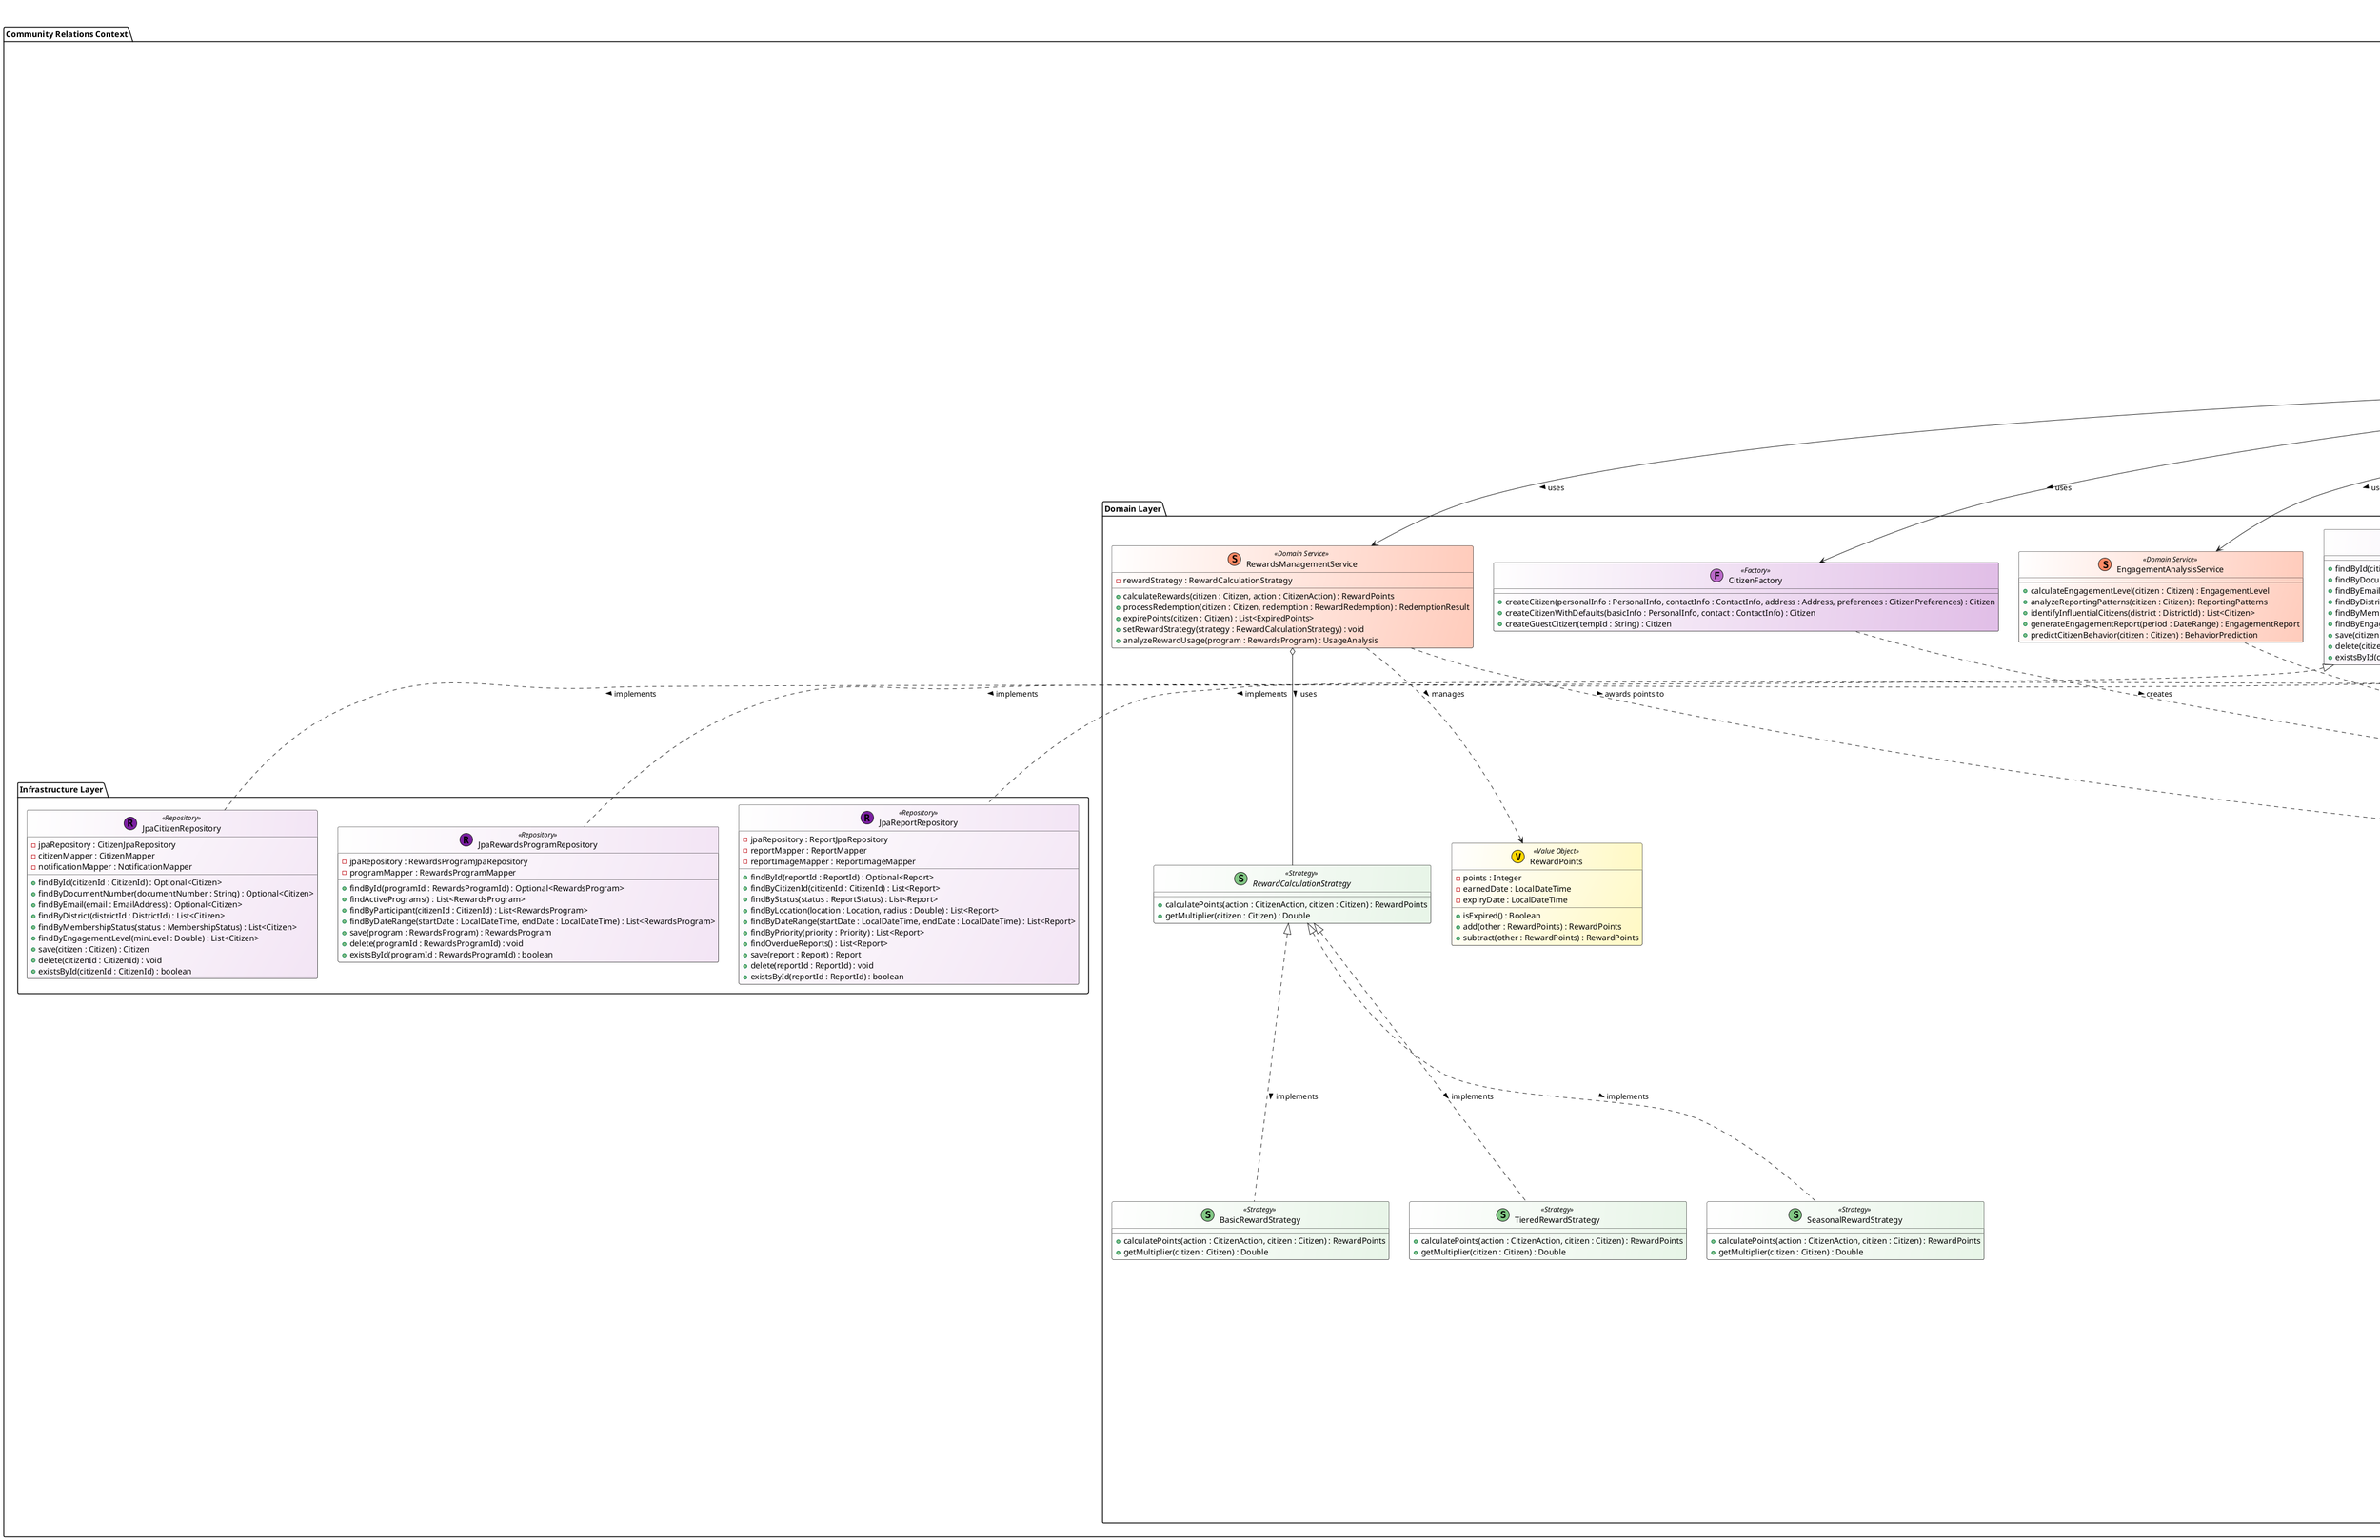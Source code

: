 @startuml Community Relations: Domain Layer Class Diagram

title Community Relations: Domain Layer Class Diagram

skinparam class {
    BackgroundColor<<Aggregate Root>> #FFFFFF/B3E5FC
    BackgroundColor<<Entity>> #FFFFFF/C8E6C9
    BackgroundColor<<Value Object>> #FFFFFF/FFF9C4
    BackgroundColor<<Domain Service>> #FFFFFF/FFCCBC
    BackgroundColor<<Application Service>> #FFFFFF/E8EAF6
    BackgroundColor<<Repository>> #FFFFFF/F3E5F5
    BackgroundColor<<Controller>> #FFFFFF/E0F2F1
    BackgroundColor<<Factory>> #FFFFFF/E1BEE7
    BackgroundColor<<Strategy>> #FFFFFF/E8F5E8
    BackgroundColor<<Enum>> #FFFFFF/FFF3E0
    BorderColor #212121
    ArrowColor #212121
    FontSize 14
}

package "Community Relations Context" {

    package "Interfaces Layer" {
        ' ===================== CONTROLLERS =====================
        class "CitizenController" <<(C, #00695C) Controller>> {
            - citizenService : CitizenApplicationService
            + registerCitizen(request : RegisterCitizenRequest) : ResponseEntity<CitizenResponse>
            + updateProfile(citizenId : Long, request : UpdateProfileRequest) : ResponseEntity<Void>
            + updatePreferences(citizenId : Long, request : UpdatePreferencesRequest) : ResponseEntity<Void>
            + getCitizen(citizenId : Long) : ResponseEntity<CitizenResponse>
            + getCitizenRewards(citizenId : Long) : ResponseEntity<RewardsAccountResponse>
            + redeemRewards(citizenId : Long, request : RedeemRewardsRequest) : ResponseEntity<Void>
            + getCitizensByDistrict(districtId : Long, status : String) : ResponseEntity<List<CitizenResponse>>
        }

        class "ReportController" <<(C, #00695C) Controller>> {
            - reportService : ReportApplicationService
            + submitReport(request : SubmitReportRequest) : ResponseEntity<ReportResponse>
            + updateReportStatus(reportId : Long, request : UpdateReportStatusRequest) : ResponseEntity<Void>
            + addReportImage(reportId : Long, request : AddImageRequest) : ResponseEntity<Void>
            + getReport(reportId : Long) : ResponseEntity<ReportResponse>
            + getCitizenReports(citizenId : Long, status : String, startDate : LocalDate, endDate : LocalDate) : ResponseEntity<List<ReportResponse>>
            + getReportsByLocation(latitude : Double, longitude : Double, radius : Double, reportType : String) : ResponseEntity<List<ReportResponse>>
            + getActiveReports(priority : String, districtId : Long) : ResponseEntity<List<ReportResponse>>
            + submitFeedback(reportId : Long, request : SubmitFeedbackRequest) : ResponseEntity<Void>
        }

        class "RewardsProgramController" <<(C, #00695C) Controller>> {
            - rewardsProgramService : RewardsProgramApplicationService
            + createProgram(request : CreateProgramRequest) : ResponseEntity<RewardsProgramResponse>
            + addRewardRule(programId : Long, request : AddRuleRequest) : ResponseEntity<Void>
            + addRedemptionOption(programId : Long, request : AddRedemptionOptionRequest) : ResponseEntity<Void>
            + enrollCitizen(programId : Long, citizenId : Long) : ResponseEntity<Void>
            + deactivateProgram(programId : Long) : ResponseEntity<Void>
            + getProgram(programId : Long) : ResponseEntity<RewardsProgramResponse>
            + getActivePrograms() : ResponseEntity<List<RewardsProgramResponse>>
        }

        class "NotificationController" <<(C, #00695C) Controller>> {
            - notificationService : NotificationApplicationService
            + sendNotification(request : SendNotificationRequest) : ResponseEntity<Void>
            + getCitizenNotifications(citizenId : Long, status : String) : ResponseEntity<List<NotificationResponse>>
            + markNotificationAsRead(notificationId : Long) : ResponseEntity<Void>
            + getNotificationPreferences(citizenId : Long) : ResponseEntity<NotificationPreferencesResponse>
            + updateNotificationPreferences(citizenId : Long, request : UpdateNotificationPreferencesRequest) : ResponseEntity<Void>
        }
    }

    package "Application Layer" {
        ' ===================== APPLICATION SERVICES =====================
        class "CitizenApplicationService" <<(S, #5E35B1) Application Service>> {
            - citizenRepository : CitizenRepository
            - citizenDomainService : CitizenDomainService
            - citizenFactory : CitizenFactory
            - rewardsManagementService : RewardsManagementService
            - engagementAnalysisService : EngagementAnalysisService
            - eventPublisher : DomainEventPublisher

            + registerCitizen(personalInfo : PersonalInfo, contactInfo : ContactInfo, address : Address, preferences : CitizenPreferences) : Citizen
            + updateProfile(citizenId : CitizenId, personalInfo : PersonalInfo, contactInfo : ContactInfo) : void
            + updatePreferences(citizenId : CitizenId, preferences : CitizenPreferences) : void
            + earnRewardPoints(citizenId : CitizenId, points : RewardPoints, reason : String) : void
            + redeemRewards(citizenId : CitizenId, redemption : RewardRedemption) : void
            + getCitizenById(citizenId : CitizenId) : Optional<Citizen>
            + getCitizensByDistrict(districtId : DistrictId, status : MembershipStatus) : List<Citizen>
            + updateEngagementLevel(citizenId : CitizenId) : void
        }

        class "ReportApplicationService" <<(S, #5E35B1) Application Service>> {
            - reportRepository : ReportRepository
            - reportDomainService : ReportDomainService
            - reportFactory : ReportFactory
            - reportRoutingService : ReportRoutingService
            - eventPublisher : DomainEventPublisher

            + submitReport(citizenId : CitizenId, reportType : ReportType, description : String, location : Location, priority : Priority, images : List<String>) : Report
            + updateReportStatus(reportId : ReportId, newStatus : ReportStatus, adminNotes : String) : void
            + addReportImage(reportId : ReportId, image : ReportImage) : void
            + provideResolution(reportId : ReportId, resolution : String, resolvedBy : String) : void
            + submitFeedback(reportId : ReportId, feedback : CitizenFeedback) : void
            + getReportById(reportId : ReportId) : Optional<Report>
            + getCitizenReports(citizenId : CitizenId, status : ReportStatus, dateRange : DateRange) : List<Report>
            + getReportsByLocation(location : Location, radius : Double, reportType : ReportType) : List<Report>
            + getActiveReports(priority : Priority, districtId : DistrictId) : List<Report>
        }

        class "RewardsProgramApplicationService" <<(S, #5E35B1) Application Service>> {
            - rewardsProgramRepository : RewardsProgramRepository
            - rewardsProgramDomainService : RewardsProgramDomainService
            - rewardsProgramFactory : RewardsProgramFactory
            - eventPublisher : DomainEventPublisher

            + createProgram(name : String, description : String, rules : List<RewardRule>, redemptionOptions : List<RedemptionOption>) : RewardsProgram
            + addRewardRule(programId : RewardsProgramId, rule : RewardRule) : void
            + addRedemptionOption(programId : RewardsProgramId, option : RedemptionOption) : void
            + enrollCitizen(programId : RewardsProgramId, citizenId : CitizenId) : void
            + deactivateProgram(programId : RewardsProgramId) : void
            + getProgramById(programId : RewardsProgramId) : Optional<RewardsProgram>
            + getActivePrograms() : List<RewardsProgram>
            + calculatePoints(programId : RewardsProgramId, action : CitizenAction) : RewardPoints
        }

        class "NotificationApplicationService" <<(S, #5E35B1) Application Service>> {
            - citizenRepository : CitizenRepository
            - notificationFactory : NotificationFactory
            - notificationDomainService : NotificationDomainService
            - eventPublisher : DomainEventPublisher

            + sendNotification(citizenId : CitizenId, type : NotificationType, title : String, message : String, channel : NotificationChannel, priority : NotificationPriority) : void
            + markNotificationAsRead(citizenId : CitizenId, notificationId : NotificationId) : void
            + getCitizenNotifications(citizenId : CitizenId, status : NotificationStatus) : List<Notification>
            + createWelcomeNotification(citizenId : CitizenId) : void
            + createReportStatusNotification(reportId : ReportId, newStatus : ReportStatus) : void
            + createRewardsNotification(citizenId : CitizenId, points : RewardPoints) : void
        }
    }

    package "Domain Layer" {
        ' ===================== AGGREGATES =====================
        class "Citizen" <<(A, #27D3F5) Aggregate Root>> {
            - id : Long
            - citizenId : CitizenId
            - personalInfo : PersonalInfo
            - contactInfo : ContactInfo
            - address : Address
            - registrationDate : LocalDateTime
            - membershipStatus : MembershipStatus
            - engagementLevel : EngagementLevel
            - preferences : CitizenPreferences
            - rewardsAccount : RewardsAccount
            - notifications : List<Notification>
            - version : Long

            # Citizen()
            + Citizen(personalInfo : PersonalInfo, contactInfo : ContactInfo, address : Address)
            + updateProfile(personalInfo : PersonalInfo, contactInfo : ContactInfo) : void
            + updatePreferences(preferences : CitizenPreferences) : void
            + addNotification(notification : Notification) : void
            + earnRewardPoints(points : RewardPoints, reason : String) : void
            + redeemRewards(redemption : RewardRedemption) : void
            + updateEngagementLevel() : void
            + canSubmitReport() : boolean
            + calculateTotalRewardPoints() : RewardPoints
            + isActiveInDistrict(districtId : DistrictId) : boolean
            + publishDomainEvents() : List<DomainEvent>
        }

        class "Report" <<(A, #27D3F5) Aggregate Root>> {
            - id : Long
            - reportId : ReportId
            - citizenId : CitizenId
            - reportType : ReportType
            - description : String
            - location : Location
            - priority : Priority
            - status : ReportStatus
            - images : List<ReportImage>
            - assignedContainerId : ContainerId
            - submissionDate : LocalDateTime
            - resolutionDate : LocalDateTime
            - feedback : CitizenFeedback
            - administratorNotes : String
            - version : Long

            # Report()
            + Report(citizenId : CitizenId, reportType : ReportType, description : String, location : Location)
            + addImage(image : ReportImage) : void
            + assignToContainer(containerId : ContainerId) : void
            + updateStatus(newStatus : ReportStatus, notes : String) : void
            + provideResolution(resolution : String, resolvedBy : String) : void
            + submitFeedback(feedback : CitizenFeedback) : void
            + calculateResolutionTime() : Duration
            + isOverdue() : boolean
            + canBeUpdated() : boolean
            + canAddComments() : boolean
            + canProvideResolution() : boolean
            + getAvailableActions() : List<ReportAction>
            + publishDomainEvents() : List<DomainEvent>
        }

        class "RewardsProgram" <<(A, #27D3F5) Aggregate Root>> {
            - id : Long
            - programId : RewardsProgramId
            - name : String
            - description : String
            - isActive : Boolean
            - startDate : LocalDateTime
            - endDate : LocalDateTime
            - rules : List<RewardRule>
            - redemptionOptions : List<RedemptionOption>
            - participants : List<CitizenId>
            - totalPointsAwarded : RewardPoints
            - version : Long

            # RewardsProgram()
            + RewardsProgram(name : String, description : String, rules : List<RewardRule>)
            + addRule(rule : RewardRule) : void
            + addRedemptionOption(option : RedemptionOption) : void
            + calculatePoints(action : CitizenAction) : RewardPoints
            + enrollCitizen(citizenId : CitizenId) : void
            + isEligibleForRedemption(citizenId : CitizenId, option : RedemptionOption) : boolean
            + deactivateProgram() : void
            + isActive() : boolean
            + publishDomainEvents() : List<DomainEvent>
        }

        class "ReportImage" <<(E, #4CAF50) Entity>> {
            - id : Long
            - imageId : ReportImageId
            - reportId : ReportId
            - fileName : String
            - filePath : String
            - fileSize : Long
            - mimeType : String
            - uploadedDate : LocalDateTime
            - description : String

            + ReportImage(reportId : ReportId, fileName : String, filePath : String)
            + getFileUrl() : String
            + isValidImageType() : Boolean
        }

        class "Notification" <<(E, #4CAF50) Entity>> {
            - id : Long
            - notificationId : NotificationId
            - citizenId : CitizenId
            - type : NotificationType
            - title : String
            - message : String
            - priority : NotificationPriority
            - channel : NotificationChannel
            - status : NotificationStatus
            - scheduledDate : LocalDateTime
            - sentDate : LocalDateTime
            - readDate : LocalDateTime

            + Notification(citizenId : CitizenId, type : NotificationType, message : String)
            + markAsRead() : void
            + markAsSent() : void
            + isExpired() : Boolean
            + canBeRead() : Boolean
        }

        ' ===================== ENUMS =====================
        enum "ReportStatus" <<(E, #FFF3E0) Enum>> {
            SUBMITTED
            IN_REVIEW
            IN_PROGRESS
            RESOLVED
            CLOSED
            REJECTED

            + canTransitionTo(newStatus : ReportStatus) : boolean
            + isResolved() : boolean
            + allowsUpdates() : boolean
            + allowsComments() : boolean
            + requiresResolution() : boolean
            + getAvailableTransitions() : List<ReportStatus>
        }

        enum "MembershipStatus" <<(E, #FFF3E0) Enum>> {
            GUEST
            BASIC
            PREMIUM
            VIP
            SUSPENDED
            INACTIVE

            + isActive() : boolean
            + canUpgrade() : boolean
            + canSubmitReports() : boolean
            + getMaxReportsPerDay() : Integer
        }

        enum "NotificationStatus" <<(E, #FFF3E0) Enum>> {
            SCHEDULED
            SENT
            DELIVERED
            READ
            FAILED
            EXPIRED

            + isDelivered() : boolean
            + canBeRead() : boolean
            + hasExpired() : boolean
        }

        enum "ReportAction" <<(E, #FFF3E0) Enum>> {
            UPDATE_STATUS
            ADD_COMMENT
            ADD_IMAGE
            ASSIGN_TO_CONTAINER
            PROVIDE_RESOLUTION
            SUBMIT_FEEDBACK
            CLOSE_REPORT

            + isAllowedForStatus(status : ReportStatus) : boolean
            + requiresAdminPrivileges() : boolean
        }

        ' ===================== VALUE OBJECTS (LOCAL) =====================
        class "CitizenId" <<(V, #FFD700) Value Object>> {
            - citizenId : Long
            + isValid() : Boolean
        }

        class "ReportId" <<(V, #FFD700) Value Object>> {
            - reportId : Long
        }

        class "RewardsProgramId" <<(V, #FFD700) Value Object>> {
            - programId : Long
        }

        class "NotificationId" <<(V, #FFD700) Value Object>> {
            - notificationId : Long
        }

        class "ReportImageId" <<(V, #FFD700) Value Object>> {
            - imageId : Long
        }

        class "PersonalInfo" <<(V, #FFD700) Value Object>> {
            - firstName : String
            - lastName : String
            - documentType : DocumentType
            - documentNumber : String
            - birthDate : LocalDate
            + getFullName() : String
            + getAge() : Integer
        }

        class "ContactInfo" <<(V, #FFD700) Value Object>> {
            - email : EmailAddress
            - phoneNumber : PhoneNumber
            - alternativePhone : PhoneNumber
            + isValidEmail() : Boolean
            + isValidPhone() : Boolean
        }

        class "EngagementLevel" <<(V, #FFD700) Value Object>> {
            - level : String
            - score : Double
            - lastCalculation : LocalDateTime
            + isHighEngagement() : Boolean
            + calculateNewLevel(recentActivity : List<Activity>) : EngagementLevel
        }

        class "RewardPoints" <<(V, #FFD700) Value Object>> {
            - points : Integer
            - earnedDate : LocalDateTime
            - expiryDate : LocalDateTime
            + isExpired() : Boolean
            + add(other : RewardPoints) : RewardPoints
            + subtract(other : RewardPoints) : RewardPoints
        }

        class "CitizenPreferences" <<(V, #FFD700) Value Object>> {
            - language : Language
            - notificationChannels : Set<NotificationChannel>
            - topicInterests : Set<TopicInterest>
            - privacySettings : PrivacySettings
            + allowsNotificationType(type : NotificationType) : Boolean
        }

        class "RewardsAccount" <<(V, #FFD700) Value Object>> {
            - totalPoints : RewardPoints
            - availablePoints : RewardPoints
            - lifetimeEarned : RewardPoints
            - lastActivity : LocalDateTime
            + canRedeem(amount : RewardPoints) : Boolean
            + addPoints(points : RewardPoints) : RewardsAccount
            + redeemPoints(amount : RewardPoints) : RewardsAccount
        }

        class "CitizenFeedback" <<(V, #FFD700) Value Object>> {
            - rating : Integer
            - comments : String
            - submissionDate : LocalDateTime
            + isPositive() : Boolean
            + isValid() : Boolean
        }

        class "ReportType" <<(V, #FFD700) Value Object>> {
            - type : String
            - category : String
            - requiresImages : Boolean
            + isEmergency() : Boolean
            + isContainerRelated() : Boolean
        }

        ' ===================== FACTORIES (Creational Pattern) =====================
        class "CitizenFactory" <<(F, #BA68C8) Factory>> {
            + createCitizen(personalInfo : PersonalInfo, contactInfo : ContactInfo, address : Address, preferences : CitizenPreferences) : Citizen
            + createCitizenWithDefaults(basicInfo : PersonalInfo, contact : ContactInfo) : Citizen
            + createGuestCitizen(tempId : String) : Citizen
        }

        class "ReportFactory" <<(F, #BA68C8) Factory>> {
            + createReport(citizenId : CitizenId, reportType : ReportType, description : String, location : Location, priority : Priority) : Report
            + createEmergencyReport(citizenId : CitizenId, location : Location, description : String) : Report
            + createContainerReport(citizenId : CitizenId, containerId : ContainerId, issue : ContainerIssue) : Report
        }

        class "RewardsProgramFactory" <<(F, #BA68C8) Factory>> {
            + createProgram(name : String, description : String, rules : List<RewardRule>) : RewardsProgram
            + createBasicProgram(name : String) : RewardsProgram
            + createSeasonalProgram(name : String, season : Season) : RewardsProgram
        }

        class "NotificationFactory" <<(F, #BA68C8) Factory>> {
            + createWelcomeNotification(citizenId : CitizenId) : Notification
            + createReportStatusNotification(reportId : ReportId, newStatus : ReportStatus) : Notification
            + createRewardsNotification(citizenId : CitizenId, points : RewardPoints) : Notification
            + createSystemNotification(citizenId : CitizenId, message : String) : Notification
        }

        ' ===================== STRATEGIES (Behavioral Pattern) =====================
        interface "RewardCalculationStrategy" <<(S, #81C784) Strategy>> {
            + calculatePoints(action : CitizenAction, citizen : Citizen) : RewardPoints
            + getMultiplier(citizen : Citizen) : Double
        }

        class "BasicRewardStrategy" <<(S, #81C784) Strategy>> {
            + calculatePoints(action : CitizenAction, citizen : Citizen) : RewardPoints
            + getMultiplier(citizen : Citizen) : Double
        }

        class "TieredRewardStrategy" <<(S, #81C784) Strategy>> {
            + calculatePoints(action : CitizenAction, citizen : Citizen) : RewardPoints
            + getMultiplier(citizen : Citizen) : Double
        }

        class "SeasonalRewardStrategy" <<(S, #81C784) Strategy>> {
            + calculatePoints(action : CitizenAction, citizen : Citizen) : RewardPoints
            + getMultiplier(citizen : Citizen) : Double
        }

        ' ===================== DOMAIN SERVICES =====================
        class "CitizenDomainService" <<(S, #FF8A65) Domain Service>> {
            + validateCitizenRegistration(citizen : Citizen) : ValidationResult
            + calculateEngagementLevel(citizen : Citizen, activities : List<Activity>) : EngagementLevel
            + determineEligibilityForUpgrade(citizen : Citizen) : MembershipUpgradeResult
            + validateRewardRedemption(citizen : Citizen, redemption : RewardRedemption) : ValidationResult
            + checkDuplicateRegistration(personalInfo : PersonalInfo) : ValidationResult
        }

        class "ReportDomainService" <<(S, #FF8A65) Domain Service>> {
            + validateReportSubmission(report : Report) : ValidationResult
            + calculatePriority(report : Report, systemLoad : SystemLoad) : Priority
            + estimateResolutionTime(report : Report, workload : Workload) : Duration
            + checkDuplicateReports(report : Report, existingReports : List<Report>) : ValidationResult
            + assignToNearestContainer(report : Report, containers : List<Container>) : Optional<ContainerId>
        }

        class "RewardsProgramDomainService" <<(S, #FF8A65) Domain Service>> {
            + validateProgramCreation(program : RewardsProgram) : ValidationResult
            + calculateProgramEffectiveness(program : RewardsProgram) : EffectivenessReport
            + optimizeRewardRules(program : RewardsProgram, usage : UsageData) : List<RewardRule>
            + checkProgramEligibility(citizen : Citizen, program : RewardsProgram) : EligibilityResult
        }

        class "EngagementAnalysisService" <<(S, #FF8A65) Domain Service>> {
            + calculateEngagementLevel(citizen : Citizen) : EngagementLevel
            + analyzeReportingPatterns(citizen : Citizen) : ReportingPatterns
            + identifyInfluentialCitizens(district : DistrictId) : List<Citizen>
            + generateEngagementReport(period : DateRange) : EngagementReport
            + predictCitizenBehavior(citizen : Citizen) : BehaviorPrediction
        }

        class "RewardsManagementService" <<(S, #FF8A65) Domain Service>> {
            - rewardStrategy : RewardCalculationStrategy
            + calculateRewards(citizen : Citizen, action : CitizenAction) : RewardPoints
            + processRedemption(citizen : Citizen, redemption : RewardRedemption) : RedemptionResult
            + expirePoints(citizen : Citizen) : List<ExpiredPoints>
            + setRewardStrategy(strategy : RewardCalculationStrategy) : void
            + analyzeRewardUsage(program : RewardsProgram) : UsageAnalysis
        }

        class "ReportRoutingService" <<(S, #FF8A65) Domain Service>> {
            + routeReport(report : Report) : RoutingResult
            + assignPriority(report : Report) : Priority
            + findNearestContainer(location : Location) : Optional<ContainerId>
            + estimateResolutionTime(report : Report) : Duration
            + distributeWorkload(reports : List<Report>, districts : List<District>) : WorkloadDistribution
        }

        class "NotificationDomainService" <<(S, #FF8A65) Domain Service>> {
            + validateNotification(notification : Notification) : ValidationResult
            + determineOptimalChannel(citizen : Citizen, notificationType : NotificationType) : NotificationChannel
            + scheduleNotification(notification : Notification, preferences : CitizenPreferences) : ScheduleResult
            + prioritizeNotifications(notifications : List<Notification>) : List<Notification>
        }

        ' ===================== REPOSITORY INTERFACES =====================
        interface "CitizenRepository" <<(R, #7B1FA2) Repository>> {
            + findById(citizenId : CitizenId) : Optional<Citizen>
            + findByDocumentNumber(documentNumber : String) : Optional<Citizen>
            + findByEmail(email : EmailAddress) : Optional<Citizen>
            + findByDistrict(districtId : DistrictId) : List<Citizen>
            + findByMembershipStatus(status : MembershipStatus) : List<Citizen>
            + findByEngagementLevel(minLevel : Double) : List<Citizen>
            + save(citizen : Citizen) : Citizen
            + delete(citizenId : CitizenId) : void
            + existsById(citizenId : CitizenId) : boolean
        }

        interface "ReportRepository" <<(R, #7B1FA2) Repository>> {
            + findById(reportId : ReportId) : Optional<Report>
            + findByCitizenId(citizenId : CitizenId) : List<Report>
            + findByStatus(status : ReportStatus) : List<Report>
            + findByLocation(location : Location, radius : Double) : List<Report>
            + findByDateRange(startDate : LocalDateTime, endDate : LocalDateTime) : List<Report>
            + findByPriority(priority : Priority) : List<Report>
            + findOverdueReports() : List<Report>
            + save(report : Report) : Report
            + delete(reportId : ReportId) : void
            + existsById(reportId : ReportId) : boolean
        }

        interface "RewardsProgramRepository" <<(R, #7B1FA2) Repository>> {
            + findById(programId : RewardsProgramId) : Optional<RewardsProgram>
            + findActivePrograms() : List<RewardsProgram>
            + findByParticipant(citizenId : CitizenId) : List<RewardsProgram>
            + findByDateRange(startDate : LocalDateTime, endDate : LocalDateTime) : List<RewardsProgram>
            + save(program : RewardsProgram) : RewardsProgram
            + delete(programId : RewardsProgramId) : void
            + existsById(programId : RewardsProgramId) : boolean
        }
    }

    package "Infrastructure Layer" {
        ' ===================== REPOSITORY IMPLEMENTATIONS =====================
        class "JpaCitizenRepository" <<(R, #7B1FA2) Repository>> {
            - jpaRepository : CitizenJpaRepository
            - citizenMapper : CitizenMapper
            - notificationMapper : NotificationMapper
            + findById(citizenId : CitizenId) : Optional<Citizen>
            + findByDocumentNumber(documentNumber : String) : Optional<Citizen>
            + findByEmail(email : EmailAddress) : Optional<Citizen>
            + findByDistrict(districtId : DistrictId) : List<Citizen>
            + findByMembershipStatus(status : MembershipStatus) : List<Citizen>
            + findByEngagementLevel(minLevel : Double) : List<Citizen>
            + save(citizen : Citizen) : Citizen
            + delete(citizenId : CitizenId) : void
            + existsById(citizenId : CitizenId) : boolean
        }

        class "JpaReportRepository" <<(R, #7B1FA2) Repository>> {
            - jpaRepository : ReportJpaRepository
            - reportMapper : ReportMapper
            - reportImageMapper : ReportImageMapper
            + findById(reportId : ReportId) : Optional<Report>
            + findByCitizenId(citizenId : CitizenId) : List<Report>
            + findByStatus(status : ReportStatus) : List<Report>
            + findByLocation(location : Location, radius : Double) : List<Report>
            + findByDateRange(startDate : LocalDateTime, endDate : LocalDateTime) : List<Report>
            + findByPriority(priority : Priority) : List<Report>
            + findOverdueReports() : List<Report>
            + save(report : Report) : Report
            + delete(reportId : ReportId) : void
            + existsById(reportId : ReportId) : boolean
        }

        class "JpaRewardsProgramRepository" <<(R, #7B1FA2) Repository>> {
            - jpaRepository : RewardsProgramJpaRepository
            - programMapper : RewardsProgramMapper
            + findById(programId : RewardsProgramId) : Optional<RewardsProgram>
            + findActivePrograms() : List<RewardsProgram>
            + findByParticipant(citizenId : CitizenId) : List<RewardsProgram>
            + findByDateRange(startDate : LocalDateTime, endDate : LocalDateTime) : List<RewardsProgram>
            + save(program : RewardsProgram) : RewardsProgram
            + delete(programId : RewardsProgramId) : void
            + existsById(programId : RewardsProgramId) : boolean
        }
    }
}

package "Shared Kernel" {
    package "Domain Layer" {
        class "Location" <<(V, #FFD700) Value Object>> {
            - latitude : Double
            - longitude : Double
            - address : String
            - district : String
            + distanceTo(other : Location) : Double
            + isWithinRadius(center : Location, radius : Double) : Boolean
        }

        class "Address" <<(V, #FFD700) Value Object>> {
            - street : String
            - number : String
            - district : String
            - city : String
            - postalCode : String
            + getFullAddress() : String
        }

        class "EmailAddress" <<(V, #FFD700) Value Object>> {
            - email : String
            + isValid() : Boolean
            + getDomain() : String
        }

        class "PhoneNumber" <<(V, #FFD700) Value Object>> {
            - countryCode : String
            - number : String
            + isValid() : Boolean
            + getInternationalFormat() : String
        }

        class "Priority" <<(V, #FFD700) Value Object>> {
            - level : Integer
            - description : String
            + isHigh() : Boolean
            + isCritical() : Boolean
            + compareTo(other : Priority) : Integer
        }

        class "ContainerId" <<(V, #FFD700) Value Object>> {
            - containerId : Long
        }

        class "DistrictId" <<(V, #FFD700) Value Object>> {
            - districtId : Long
        }

        class "ValidationResult" <<(V, #FFD700) Value Object>> {
            - isValid : Boolean
            - errors : List<String>
            - warnings : List<String>
            + hasErrors() : Boolean
            + hasWarnings() : Boolean
        }

        class "DateRange" <<(V, #FFD700) Value Object>> {
            - startDate : LocalDate
            - endDate : LocalDate
            + contains(date : LocalDate) : Boolean
            + getDurationInDays() : Long
        }

        interface "DomainEvent" <<(E, #FFB74D) Domain Event>> {
            + getAggregateId() : String
            + getOccurredOn() : LocalDateTime
            + getEventType() : String
        }

        interface "DomainEventPublisher" <<(P, #FF8A65) Publisher>> {
            + publish(event : DomainEvent) : void
            + publishAll(events : List<DomainEvent>) : void
        }
    }
}

' ===================== RELATIONSHIPS =====================

' --- Controller Dependencies ---
CitizenController --> CitizenApplicationService : uses >
ReportController --> ReportApplicationService : uses >
RewardsProgramController --> RewardsProgramApplicationService : uses >
NotificationController --> NotificationApplicationService : uses >

' --- Application Service Dependencies ---
CitizenApplicationService --> CitizenRepository : uses >
CitizenApplicationService --> CitizenDomainService : uses >
CitizenApplicationService --> CitizenFactory : uses >
CitizenApplicationService --> RewardsManagementService : uses >
CitizenApplicationService --> EngagementAnalysisService : uses >
CitizenApplicationService --> DomainEventPublisher : uses >

ReportApplicationService --> ReportRepository : uses >
ReportApplicationService --> ReportDomainService : uses >
ReportApplicationService --> ReportFactory : uses >
ReportApplicationService --> ReportRoutingService : uses >
ReportApplicationService --> DomainEventPublisher : uses >

RewardsProgramApplicationService --> RewardsProgramRepository : uses >
RewardsProgramApplicationService --> RewardsProgramDomainService : uses >
RewardsProgramApplicationService --> RewardsProgramFactory : uses >
RewardsProgramApplicationService --> DomainEventPublisher : uses >

NotificationApplicationService --> CitizenRepository : uses >
NotificationApplicationService --> NotificationFactory : uses >
NotificationApplicationService --> NotificationDomainService : uses >
NotificationApplicationService --> DomainEventPublisher : uses >

' --- Repository Implementations ---
CitizenRepository <|.. JpaCitizenRepository : implements >
ReportRepository <|.. JpaReportRepository : implements >
RewardsProgramRepository <|.. JpaRewardsProgramRepository : implements >

' --- Aggregate Root Compositions ---
Citizen *-- CitizenId
Citizen *-- PersonalInfo
Citizen *-- ContactInfo
Citizen *-- MembershipStatus
Citizen *-- EngagementLevel
Citizen *-- CitizenPreferences
Citizen *-- RewardsAccount
Citizen o-- Notification

Report *-- ReportId
Report *-- ReportStatus
Report *-- ReportType
Report o-- ReportImage

RewardsProgram *-- RewardsProgramId

' --- Entity Compositions ---
ReportImage *-- ReportImageId
Notification *-- NotificationId
Notification *-- NotificationStatus

' --- Shared Kernel Usage ---
Citizen ..> Address : lives at >
Citizen ..> Location : reports from >
Citizen ..> DistrictId : belongs to >
Citizen ..> DomainEvent : publishes >
Report ..> Location : located at >
Report ..> Priority : has priority >
Report ..> ContainerId : references >
Report ..> DomainEvent : publishes >
RewardsProgram ..> DomainEvent : publishes >
Citizen ..> ValidationResult : validates with >
Report ..> ValidationResult : validates with >

' --- Factory Relationships ---
CitizenFactory ..> Citizen : creates >
ReportFactory ..> Report : creates >
RewardsProgramFactory ..> RewardsProgram : creates >
NotificationFactory ..> Notification : creates >

' --- Strategy Relationships ---
RewardCalculationStrategy <|.. BasicRewardStrategy : implements >
RewardCalculationStrategy <|.. TieredRewardStrategy : implements >
RewardCalculationStrategy <|.. SeasonalRewardStrategy : implements >
RewardsManagementService o-- RewardCalculationStrategy : uses >

' --- Domain Service Relationships ---
CitizenDomainService ..> Citizen : operates on >
CitizenDomainService ..> ValidationResult : returns >
ReportDomainService ..> Report : operates on >
ReportDomainService ..> ValidationResult : returns >
RewardsProgramDomainService ..> RewardsProgram : operates on >
EngagementAnalysisService ..> Citizen : analyzes >
RewardsManagementService ..> Citizen : awards points to >
RewardsManagementService ..> RewardPoints : manages >
ReportRoutingService ..> Report : routes >
ReportRoutingService ..> Priority : assigns >
NotificationDomainService ..> Notification : manages >

' --- Repository Relationships ---
CitizenRepository ..> Citizen : manages >
ReportRepository ..> Report : manages >
RewardsProgramRepository ..> RewardsProgram : manages >

@enduml